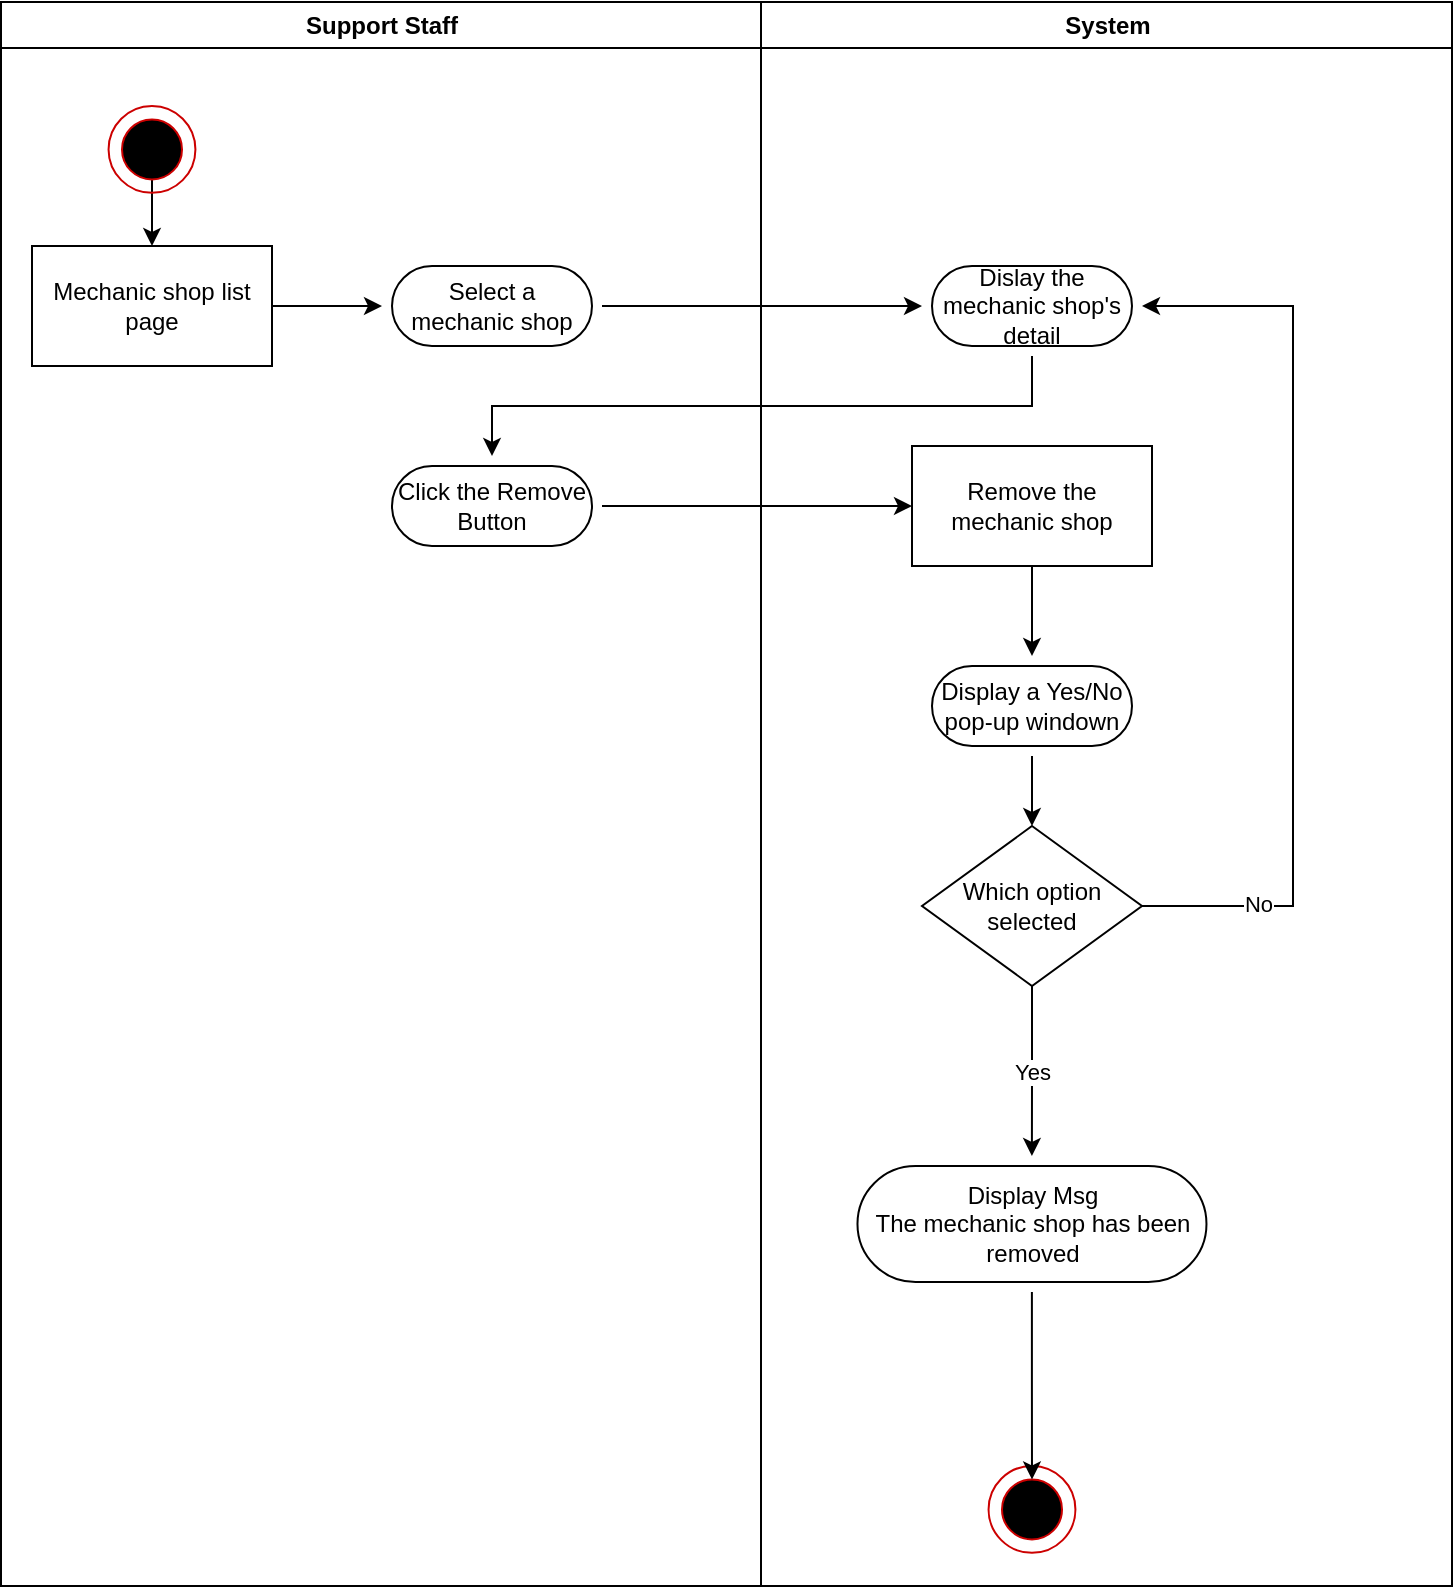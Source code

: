 <mxfile version="20.2.3" type="device"><diagram id="f21jqebHXc8sCw1EVBal" name="Page-1"><mxGraphModel dx="823" dy="559" grid="1" gridSize="10" guides="1" tooltips="1" connect="1" arrows="1" fold="1" page="1" pageScale="1" pageWidth="2336" pageHeight="1654" math="0" shadow="0"><root><mxCell id="0"/><mxCell id="1" parent="0"/><mxCell id="kJCKMmayvweKYYSEYtNk-1" value="Support Staff" style="swimlane;whiteSpace=wrap;movable=0;" vertex="1" parent="1"><mxGeometry x="174.5" y="138" width="380" height="792" as="geometry"/></mxCell><mxCell id="kJCKMmayvweKYYSEYtNk-2" value="" style="edgeStyle=orthogonalEdgeStyle;rounded=0;orthogonalLoop=1;jettySize=auto;html=1;" edge="1" parent="kJCKMmayvweKYYSEYtNk-1" source="kJCKMmayvweKYYSEYtNk-3" target="kJCKMmayvweKYYSEYtNk-8"><mxGeometry relative="1" as="geometry"/></mxCell><mxCell id="kJCKMmayvweKYYSEYtNk-3" value="Mechanic shop list page" style="rounded=0;whiteSpace=wrap;html=1;" vertex="1" parent="kJCKMmayvweKYYSEYtNk-1"><mxGeometry x="15.5" y="122" width="120" height="60" as="geometry"/></mxCell><mxCell id="kJCKMmayvweKYYSEYtNk-4" value="" style="edgeStyle=orthogonalEdgeStyle;rounded=0;orthogonalLoop=1;jettySize=auto;html=1;" edge="1" parent="kJCKMmayvweKYYSEYtNk-1" source="kJCKMmayvweKYYSEYtNk-7" target="kJCKMmayvweKYYSEYtNk-3"><mxGeometry relative="1" as="geometry"/></mxCell><mxCell id="kJCKMmayvweKYYSEYtNk-5" value="" style="group" vertex="1" connectable="0" parent="kJCKMmayvweKYYSEYtNk-1"><mxGeometry x="53.78" y="52" width="43.43" height="43.43" as="geometry"/></mxCell><mxCell id="kJCKMmayvweKYYSEYtNk-6" value="" style="ellipse;whiteSpace=wrap;html=1;aspect=fixed;fillColor=none;strokeColor=#CC0000;" vertex="1" parent="kJCKMmayvweKYYSEYtNk-5"><mxGeometry width="43.43" height="43.43" as="geometry"/></mxCell><mxCell id="kJCKMmayvweKYYSEYtNk-7" value="" style="ellipse;whiteSpace=wrap;html=1;aspect=fixed;fillColor=#000000;strokeColor=#CC0000;" vertex="1" parent="kJCKMmayvweKYYSEYtNk-5"><mxGeometry x="6.72" y="6.71" width="30" height="30" as="geometry"/></mxCell><mxCell id="kJCKMmayvweKYYSEYtNk-8" value="Select a mechanic shop" style="rounded=1;whiteSpace=wrap;html=1;perimeterSpacing=5;arcSize=50;" vertex="1" parent="kJCKMmayvweKYYSEYtNk-1"><mxGeometry x="195.5" y="132" width="100" height="40" as="geometry"/></mxCell><mxCell id="kJCKMmayvweKYYSEYtNk-9" value="Click the Remove Button" style="rounded=1;whiteSpace=wrap;html=1;perimeterSpacing=5;arcSize=50;" vertex="1" parent="kJCKMmayvweKYYSEYtNk-1"><mxGeometry x="195.5" y="232" width="100" height="40" as="geometry"/></mxCell><mxCell id="kJCKMmayvweKYYSEYtNk-10" value="System" style="swimlane;whiteSpace=wrap;movable=0;" vertex="1" parent="1"><mxGeometry x="554.5" y="138" width="345.5" height="792" as="geometry"/></mxCell><mxCell id="kJCKMmayvweKYYSEYtNk-11" value="" style="group" vertex="1" connectable="0" parent="kJCKMmayvweKYYSEYtNk-10"><mxGeometry x="113.78" y="732" width="43.43" height="43.43" as="geometry"/></mxCell><mxCell id="kJCKMmayvweKYYSEYtNk-12" value="" style="ellipse;whiteSpace=wrap;html=1;aspect=fixed;fillColor=none;strokeColor=#CC0000;" vertex="1" parent="kJCKMmayvweKYYSEYtNk-11"><mxGeometry width="43.43" height="43.43" as="geometry"/></mxCell><mxCell id="kJCKMmayvweKYYSEYtNk-13" value="" style="ellipse;whiteSpace=wrap;html=1;aspect=fixed;fillColor=#000000;strokeColor=#CC0000;" vertex="1" parent="kJCKMmayvweKYYSEYtNk-11"><mxGeometry x="6.72" y="6.71" width="30" height="30" as="geometry"/></mxCell><mxCell id="kJCKMmayvweKYYSEYtNk-14" value="Dislay the mechanic shop's detail" style="rounded=1;whiteSpace=wrap;html=1;perimeterSpacing=5;arcSize=50;" vertex="1" parent="kJCKMmayvweKYYSEYtNk-10"><mxGeometry x="85.5" y="132" width="100" height="40" as="geometry"/></mxCell><mxCell id="kJCKMmayvweKYYSEYtNk-23" value="" style="edgeStyle=orthogonalEdgeStyle;rounded=0;orthogonalLoop=1;jettySize=auto;html=1;" edge="1" parent="kJCKMmayvweKYYSEYtNk-10" source="kJCKMmayvweKYYSEYtNk-16" target="kJCKMmayvweKYYSEYtNk-22"><mxGeometry relative="1" as="geometry"/></mxCell><mxCell id="kJCKMmayvweKYYSEYtNk-16" value="Remove the mechanic shop" style="rounded=0;whiteSpace=wrap;html=1;" vertex="1" parent="kJCKMmayvweKYYSEYtNk-10"><mxGeometry x="75.5" y="222" width="120" height="60" as="geometry"/></mxCell><mxCell id="kJCKMmayvweKYYSEYtNk-17" value="" style="edgeStyle=orthogonalEdgeStyle;rounded=0;orthogonalLoop=1;jettySize=auto;html=1;" edge="1" parent="kJCKMmayvweKYYSEYtNk-10" source="kJCKMmayvweKYYSEYtNk-18" target="kJCKMmayvweKYYSEYtNk-13"><mxGeometry relative="1" as="geometry"/></mxCell><mxCell id="kJCKMmayvweKYYSEYtNk-18" value="Display Msg&lt;br&gt;The mechanic shop has been removed" style="rounded=1;whiteSpace=wrap;html=1;perimeterSpacing=5;arcSize=50;" vertex="1" parent="kJCKMmayvweKYYSEYtNk-10"><mxGeometry x="48.24" y="582" width="174.5" height="58" as="geometry"/></mxCell><mxCell id="kJCKMmayvweKYYSEYtNk-26" value="" style="edgeStyle=orthogonalEdgeStyle;rounded=0;orthogonalLoop=1;jettySize=auto;html=1;" edge="1" parent="kJCKMmayvweKYYSEYtNk-10" source="kJCKMmayvweKYYSEYtNk-22" target="kJCKMmayvweKYYSEYtNk-24"><mxGeometry relative="1" as="geometry"/></mxCell><mxCell id="kJCKMmayvweKYYSEYtNk-22" value="Display a Yes/No pop-up windown" style="rounded=1;whiteSpace=wrap;html=1;perimeterSpacing=5;arcSize=50;" vertex="1" parent="kJCKMmayvweKYYSEYtNk-10"><mxGeometry x="85.5" y="332" width="100" height="40" as="geometry"/></mxCell><mxCell id="kJCKMmayvweKYYSEYtNk-27" value="Yes" style="edgeStyle=orthogonalEdgeStyle;rounded=0;orthogonalLoop=1;jettySize=auto;html=1;" edge="1" parent="kJCKMmayvweKYYSEYtNk-10" source="kJCKMmayvweKYYSEYtNk-24" target="kJCKMmayvweKYYSEYtNk-18"><mxGeometry relative="1" as="geometry"/></mxCell><mxCell id="kJCKMmayvweKYYSEYtNk-28" style="edgeStyle=orthogonalEdgeStyle;rounded=0;orthogonalLoop=1;jettySize=auto;html=1;entryX=1;entryY=0.5;entryDx=0;entryDy=0;" edge="1" parent="kJCKMmayvweKYYSEYtNk-10" source="kJCKMmayvweKYYSEYtNk-24" target="kJCKMmayvweKYYSEYtNk-14"><mxGeometry relative="1" as="geometry"><Array as="points"><mxPoint x="266" y="452"/><mxPoint x="266" y="152"/></Array></mxGeometry></mxCell><mxCell id="kJCKMmayvweKYYSEYtNk-29" value="No" style="edgeLabel;html=1;align=center;verticalAlign=middle;resizable=0;points=[];" vertex="1" connectable="0" parent="kJCKMmayvweKYYSEYtNk-28"><mxGeometry x="-0.746" y="1" relative="1" as="geometry"><mxPoint as="offset"/></mxGeometry></mxCell><mxCell id="kJCKMmayvweKYYSEYtNk-24" value="Which option selected" style="rhombus;whiteSpace=wrap;html=1;" vertex="1" parent="kJCKMmayvweKYYSEYtNk-10"><mxGeometry x="80.5" y="412" width="110" height="80" as="geometry"/></mxCell><mxCell id="kJCKMmayvweKYYSEYtNk-19" style="edgeStyle=orthogonalEdgeStyle;rounded=0;orthogonalLoop=1;jettySize=auto;html=1;" edge="1" parent="1" source="kJCKMmayvweKYYSEYtNk-8" target="kJCKMmayvweKYYSEYtNk-14"><mxGeometry relative="1" as="geometry"/></mxCell><mxCell id="kJCKMmayvweKYYSEYtNk-20" style="edgeStyle=orthogonalEdgeStyle;rounded=0;orthogonalLoop=1;jettySize=auto;html=1;entryX=0.5;entryY=0;entryDx=0;entryDy=0;" edge="1" parent="1" source="kJCKMmayvweKYYSEYtNk-14" target="kJCKMmayvweKYYSEYtNk-9"><mxGeometry relative="1" as="geometry"><Array as="points"><mxPoint x="690" y="340"/><mxPoint x="420" y="340"/></Array></mxGeometry></mxCell><mxCell id="kJCKMmayvweKYYSEYtNk-21" style="edgeStyle=orthogonalEdgeStyle;rounded=0;orthogonalLoop=1;jettySize=auto;html=1;" edge="1" parent="1" source="kJCKMmayvweKYYSEYtNk-9" target="kJCKMmayvweKYYSEYtNk-16"><mxGeometry relative="1" as="geometry"><mxPoint x="690" y="540" as="targetPoint"/><Array as="points"><mxPoint x="570" y="390"/><mxPoint x="570" y="390"/></Array></mxGeometry></mxCell></root></mxGraphModel></diagram></mxfile>